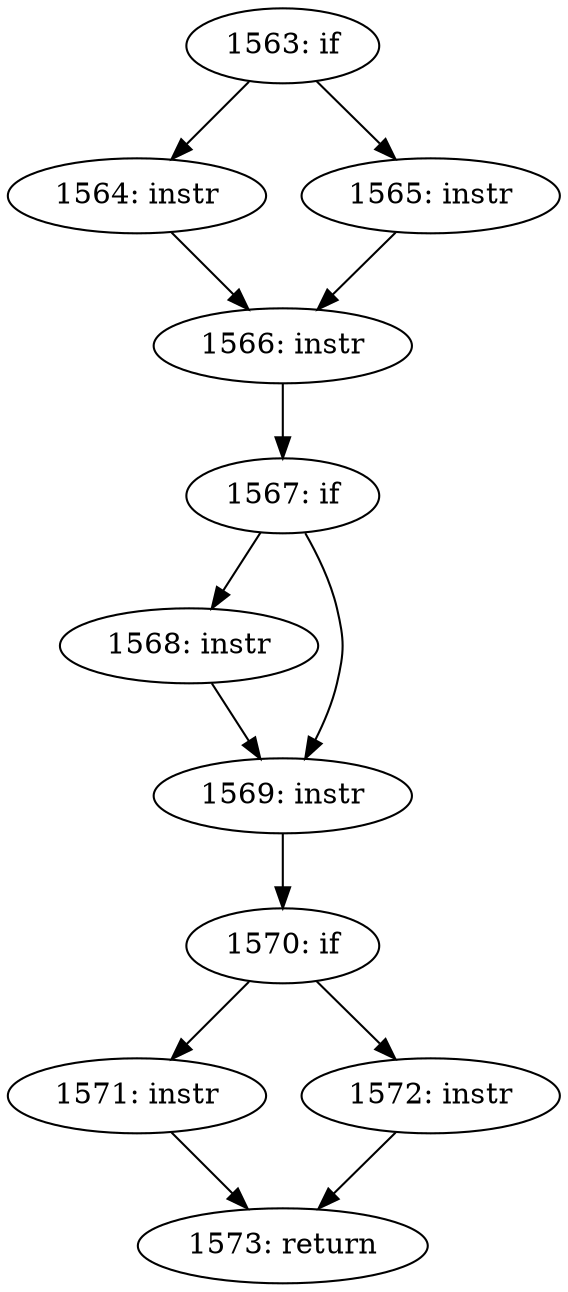 digraph CFG_tcp_init_cwnd {
1563 [label="1563: if"]
	1563 -> 1564
	1563 -> 1565
1564 [label="1564: instr"]
	1564 -> 1566
1565 [label="1565: instr"]
	1565 -> 1566
1566 [label="1566: instr"]
	1566 -> 1567
1567 [label="1567: if"]
	1567 -> 1568
	1567 -> 1569
1568 [label="1568: instr"]
	1568 -> 1569
1569 [label="1569: instr"]
	1569 -> 1570
1570 [label="1570: if"]
	1570 -> 1571
	1570 -> 1572
1571 [label="1571: instr"]
	1571 -> 1573
1572 [label="1572: instr"]
	1572 -> 1573
1573 [label="1573: return"]
	
}
